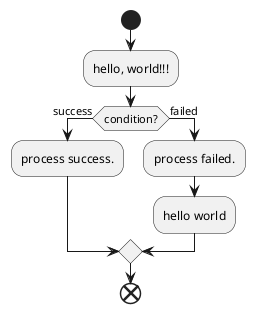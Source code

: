 @startuml main
start
:hello, world!!!;
if (condition?) then (success)
    :process success.;
else(failed)
    :process failed.;
    :hello world;
endif
end
@enduml

